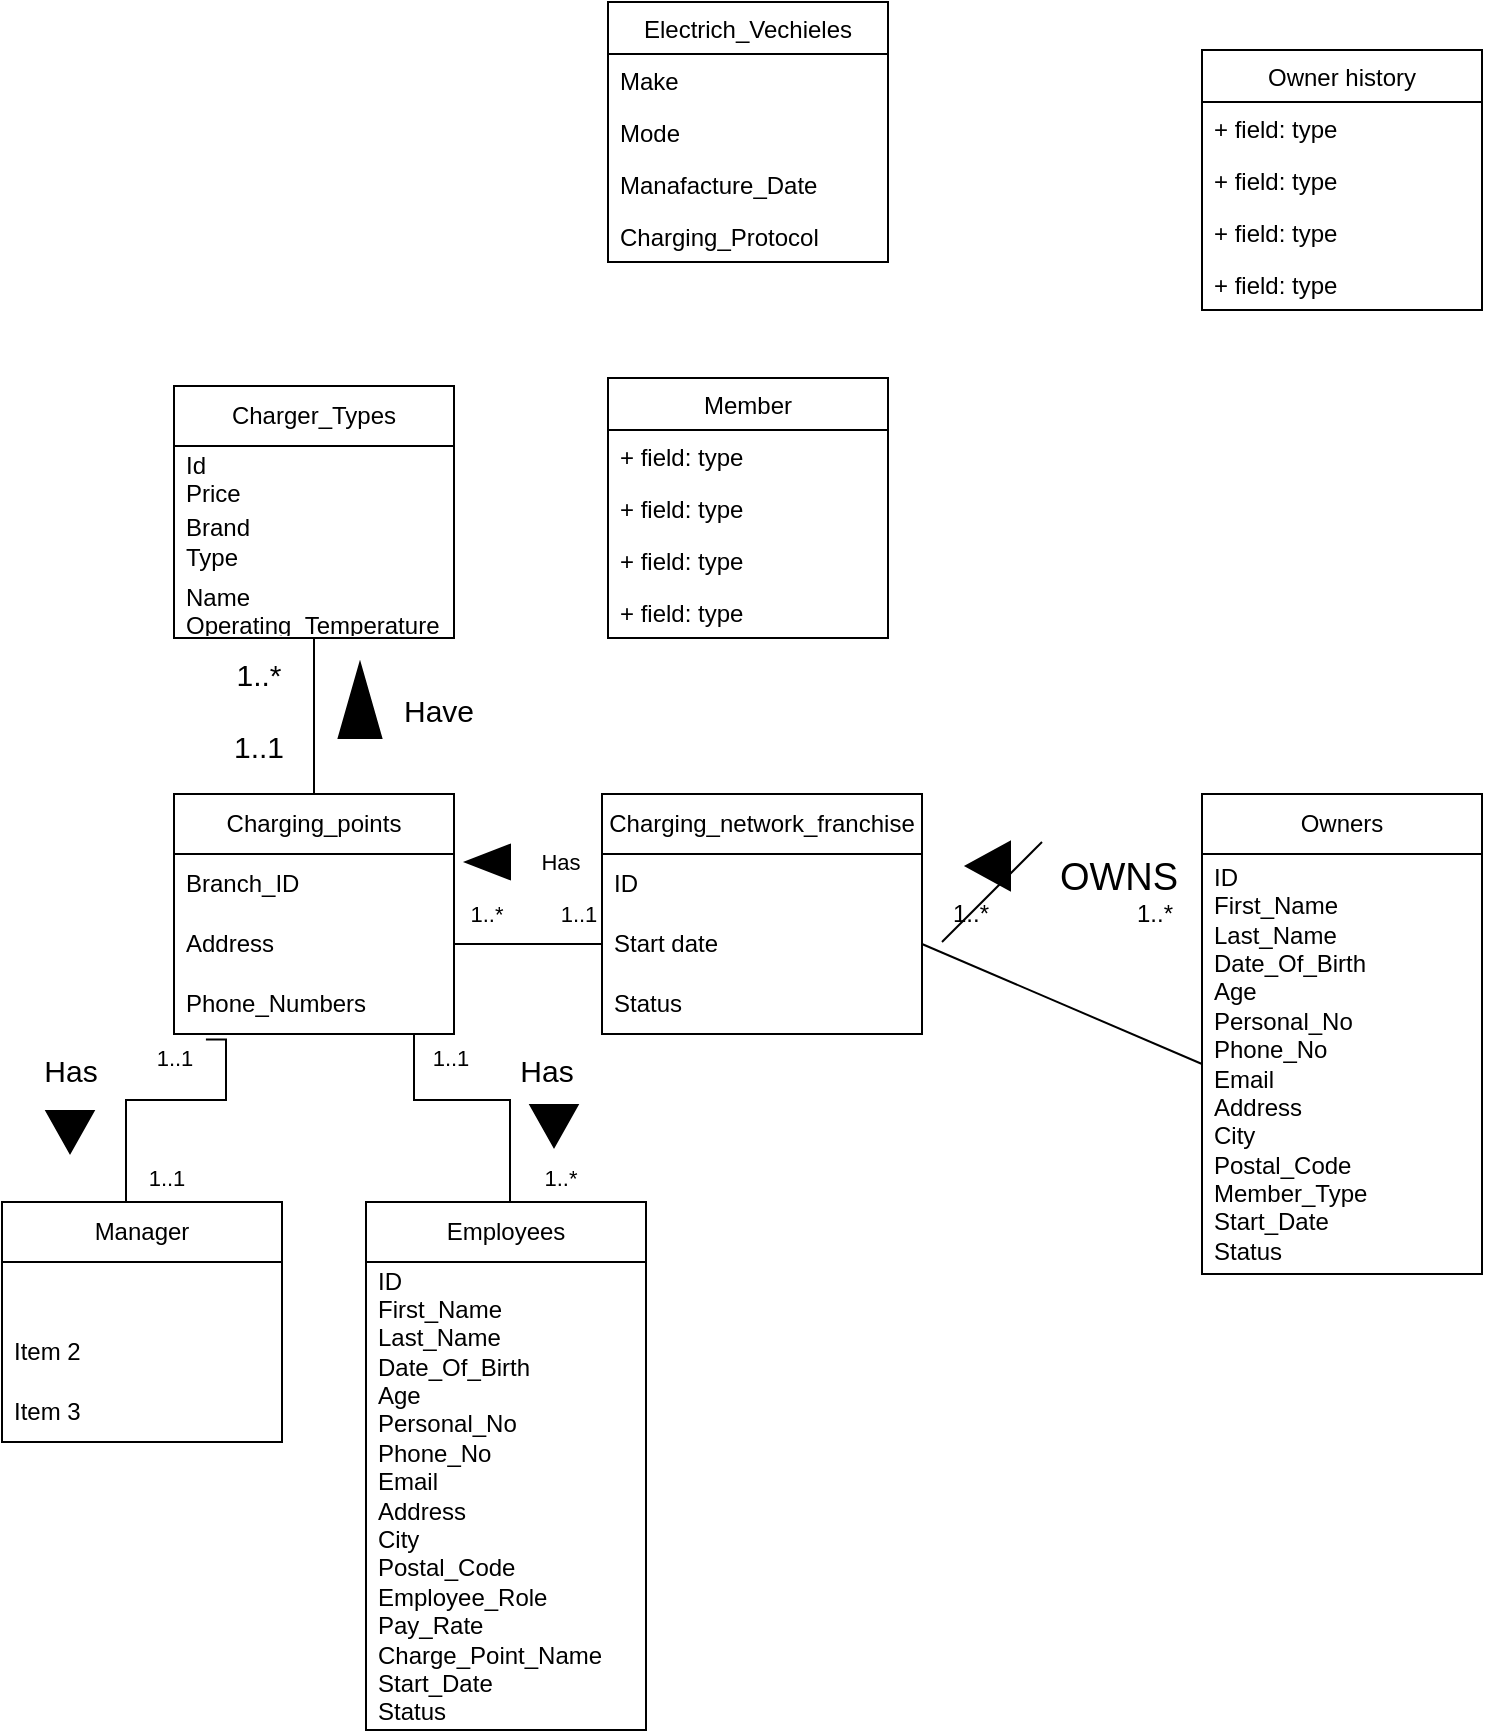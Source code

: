 <mxfile version="20.8.18" type="device"><diagram name="Page-1" id="u7PqtzZMy9GaOzUQ-5iq"><mxGraphModel dx="1253" dy="553" grid="1" gridSize="12" guides="1" tooltips="1" connect="1" arrows="1" fold="1" page="1" pageScale="1" pageWidth="827" pageHeight="1169" math="0" shadow="0"><root><mxCell id="0"/><mxCell id="1" parent="0"/><mxCell id="x9izjAF8WGxdN32I20xi-6" value="Owner history" style="swimlane;fontStyle=0;childLayout=stackLayout;horizontal=1;startSize=26;fillColor=none;horizontalStack=0;resizeParent=1;resizeParentMax=0;resizeLast=0;collapsible=1;marginBottom=0;" parent="1" vertex="1"><mxGeometry x="610" y="84" width="140" height="130" as="geometry"/></mxCell><mxCell id="x9izjAF8WGxdN32I20xi-7" value="+ field: type" style="text;strokeColor=none;fillColor=none;align=left;verticalAlign=top;spacingLeft=4;spacingRight=4;overflow=hidden;rotatable=0;points=[[0,0.5],[1,0.5]];portConstraint=eastwest;" parent="x9izjAF8WGxdN32I20xi-6" vertex="1"><mxGeometry y="26" width="140" height="26" as="geometry"/></mxCell><mxCell id="x9izjAF8WGxdN32I20xi-8" value="+ field: type" style="text;strokeColor=none;fillColor=none;align=left;verticalAlign=top;spacingLeft=4;spacingRight=4;overflow=hidden;rotatable=0;points=[[0,0.5],[1,0.5]];portConstraint=eastwest;" parent="x9izjAF8WGxdN32I20xi-6" vertex="1"><mxGeometry y="52" width="140" height="26" as="geometry"/></mxCell><mxCell id="x9izjAF8WGxdN32I20xi-4" value="+ field: type" style="text;strokeColor=none;fillColor=none;align=left;verticalAlign=top;spacingLeft=4;spacingRight=4;overflow=hidden;rotatable=0;points=[[0,0.5],[1,0.5]];portConstraint=eastwest;" parent="x9izjAF8WGxdN32I20xi-6" vertex="1"><mxGeometry y="78" width="140" height="26" as="geometry"/></mxCell><mxCell id="x9izjAF8WGxdN32I20xi-9" value="+ field: type" style="text;strokeColor=none;fillColor=none;align=left;verticalAlign=top;spacingLeft=4;spacingRight=4;overflow=hidden;rotatable=0;points=[[0,0.5],[1,0.5]];portConstraint=eastwest;" parent="x9izjAF8WGxdN32I20xi-6" vertex="1"><mxGeometry y="104" width="140" height="26" as="geometry"/></mxCell><mxCell id="YZJKay_3T_9bSnDFZYaW-3" value="Owners" style="swimlane;fontStyle=0;childLayout=stackLayout;horizontal=1;startSize=30;horizontalStack=0;resizeParent=1;resizeParentMax=0;resizeLast=0;collapsible=1;marginBottom=0;whiteSpace=wrap;html=1;" vertex="1" parent="1"><mxGeometry x="610" y="456" width="140" height="240" as="geometry"/></mxCell><mxCell id="YZJKay_3T_9bSnDFZYaW-5" value="ID&lt;br&gt;First_Name&lt;br&gt;Last_Name&lt;br&gt;Date_Of_Birth&lt;br&gt;Age&lt;br&gt;Personal_No&lt;br&gt;Phone_No&lt;br&gt;Email&lt;br&gt;Address&lt;br&gt;City&lt;br&gt;Postal_Code&lt;br&gt;Member_Type&lt;br&gt;Start_Date&lt;br&gt;Status&lt;br&gt;" style="text;strokeColor=none;fillColor=none;align=left;verticalAlign=middle;spacingLeft=4;spacingRight=4;overflow=hidden;points=[[0,0.5],[1,0.5]];portConstraint=eastwest;rotatable=0;whiteSpace=wrap;html=1;" vertex="1" parent="YZJKay_3T_9bSnDFZYaW-3"><mxGeometry y="30" width="140" height="210" as="geometry"/></mxCell><mxCell id="YZJKay_3T_9bSnDFZYaW-7" value="Charging_points" style="swimlane;fontStyle=0;childLayout=stackLayout;horizontal=1;startSize=30;horizontalStack=0;resizeParent=1;resizeParentMax=0;resizeLast=0;collapsible=1;marginBottom=0;whiteSpace=wrap;html=1;" vertex="1" parent="1"><mxGeometry x="96" y="456" width="140" height="120" as="geometry"/></mxCell><mxCell id="YZJKay_3T_9bSnDFZYaW-8" value="Branch_ID" style="text;strokeColor=none;fillColor=none;align=left;verticalAlign=middle;spacingLeft=4;spacingRight=4;overflow=hidden;points=[[0,0.5],[1,0.5]];portConstraint=eastwest;rotatable=0;whiteSpace=wrap;html=1;" vertex="1" parent="YZJKay_3T_9bSnDFZYaW-7"><mxGeometry y="30" width="140" height="30" as="geometry"/></mxCell><mxCell id="YZJKay_3T_9bSnDFZYaW-9" value="Address" style="text;strokeColor=none;fillColor=none;align=left;verticalAlign=middle;spacingLeft=4;spacingRight=4;overflow=hidden;points=[[0,0.5],[1,0.5]];portConstraint=eastwest;rotatable=0;whiteSpace=wrap;html=1;" vertex="1" parent="YZJKay_3T_9bSnDFZYaW-7"><mxGeometry y="60" width="140" height="30" as="geometry"/></mxCell><mxCell id="YZJKay_3T_9bSnDFZYaW-10" value="Phone_Numbers" style="text;strokeColor=none;fillColor=none;align=left;verticalAlign=middle;spacingLeft=4;spacingRight=4;overflow=hidden;points=[[0,0.5],[1,0.5]];portConstraint=eastwest;rotatable=0;whiteSpace=wrap;html=1;" vertex="1" parent="YZJKay_3T_9bSnDFZYaW-7"><mxGeometry y="90" width="140" height="30" as="geometry"/></mxCell><mxCell id="YZJKay_3T_9bSnDFZYaW-11" value="Charger_Types" style="swimlane;fontStyle=0;childLayout=stackLayout;horizontal=1;startSize=30;horizontalStack=0;resizeParent=1;resizeParentMax=0;resizeLast=0;collapsible=1;marginBottom=0;whiteSpace=wrap;html=1;" vertex="1" parent="1"><mxGeometry x="96" y="252" width="140" height="126" as="geometry"/></mxCell><mxCell id="YZJKay_3T_9bSnDFZYaW-12" value="Id&lt;br&gt;Price" style="text;strokeColor=none;fillColor=none;align=left;verticalAlign=middle;spacingLeft=4;spacingRight=4;overflow=hidden;points=[[0,0.5],[1,0.5]];portConstraint=eastwest;rotatable=0;whiteSpace=wrap;html=1;" vertex="1" parent="YZJKay_3T_9bSnDFZYaW-11"><mxGeometry y="30" width="140" height="30" as="geometry"/></mxCell><mxCell id="YZJKay_3T_9bSnDFZYaW-14" value="Brand&lt;br&gt;Type" style="text;strokeColor=none;fillColor=none;align=left;verticalAlign=middle;spacingLeft=4;spacingRight=4;overflow=hidden;points=[[0,0.5],[1,0.5]];portConstraint=eastwest;rotatable=0;whiteSpace=wrap;html=1;" vertex="1" parent="YZJKay_3T_9bSnDFZYaW-11"><mxGeometry y="60" width="140" height="36" as="geometry"/></mxCell><mxCell id="YZJKay_3T_9bSnDFZYaW-13" value="Name&lt;br&gt;Operating_Temperature" style="text;strokeColor=none;fillColor=none;align=left;verticalAlign=middle;spacingLeft=4;spacingRight=4;overflow=hidden;points=[[0,0.5],[1,0.5]];portConstraint=eastwest;rotatable=0;whiteSpace=wrap;html=1;" vertex="1" parent="YZJKay_3T_9bSnDFZYaW-11"><mxGeometry y="96" width="140" height="30" as="geometry"/></mxCell><mxCell id="YZJKay_3T_9bSnDFZYaW-19" value="Manager" style="swimlane;fontStyle=0;childLayout=stackLayout;horizontal=1;startSize=30;horizontalStack=0;resizeParent=1;resizeParentMax=0;resizeLast=0;collapsible=1;marginBottom=0;whiteSpace=wrap;html=1;" vertex="1" parent="1"><mxGeometry x="10" y="660" width="140" height="120" as="geometry"/></mxCell><mxCell id="YZJKay_3T_9bSnDFZYaW-20" value="&lt;font color=&quot;#ffffff&quot;&gt;Item 1&lt;/font&gt;" style="text;strokeColor=none;fillColor=none;align=left;verticalAlign=middle;spacingLeft=4;spacingRight=4;overflow=hidden;points=[[0,0.5],[1,0.5]];portConstraint=eastwest;rotatable=0;whiteSpace=wrap;html=1;" vertex="1" parent="YZJKay_3T_9bSnDFZYaW-19"><mxGeometry y="30" width="140" height="30" as="geometry"/></mxCell><mxCell id="YZJKay_3T_9bSnDFZYaW-21" value="Item 2" style="text;strokeColor=none;fillColor=none;align=left;verticalAlign=middle;spacingLeft=4;spacingRight=4;overflow=hidden;points=[[0,0.5],[1,0.5]];portConstraint=eastwest;rotatable=0;whiteSpace=wrap;html=1;" vertex="1" parent="YZJKay_3T_9bSnDFZYaW-19"><mxGeometry y="60" width="140" height="30" as="geometry"/></mxCell><mxCell id="YZJKay_3T_9bSnDFZYaW-22" value="Item 3" style="text;strokeColor=none;fillColor=none;align=left;verticalAlign=middle;spacingLeft=4;spacingRight=4;overflow=hidden;points=[[0,0.5],[1,0.5]];portConstraint=eastwest;rotatable=0;whiteSpace=wrap;html=1;" vertex="1" parent="YZJKay_3T_9bSnDFZYaW-19"><mxGeometry y="90" width="140" height="30" as="geometry"/></mxCell><mxCell id="YZJKay_3T_9bSnDFZYaW-23" value="Charging_network_franchise" style="swimlane;fontStyle=0;childLayout=stackLayout;horizontal=1;startSize=30;horizontalStack=0;resizeParent=1;resizeParentMax=0;resizeLast=0;collapsible=1;marginBottom=0;whiteSpace=wrap;html=1;" vertex="1" parent="1"><mxGeometry x="310" y="456" width="160" height="120" as="geometry"/></mxCell><mxCell id="YZJKay_3T_9bSnDFZYaW-24" value="ID" style="text;strokeColor=none;fillColor=none;align=left;verticalAlign=middle;spacingLeft=4;spacingRight=4;overflow=hidden;points=[[0,0.5],[1,0.5]];portConstraint=eastwest;rotatable=0;whiteSpace=wrap;html=1;" vertex="1" parent="YZJKay_3T_9bSnDFZYaW-23"><mxGeometry y="30" width="160" height="30" as="geometry"/></mxCell><mxCell id="YZJKay_3T_9bSnDFZYaW-25" value="Start date" style="text;strokeColor=none;fillColor=none;align=left;verticalAlign=middle;spacingLeft=4;spacingRight=4;overflow=hidden;points=[[0,0.5],[1,0.5]];portConstraint=eastwest;rotatable=0;whiteSpace=wrap;html=1;" vertex="1" parent="YZJKay_3T_9bSnDFZYaW-23"><mxGeometry y="60" width="160" height="30" as="geometry"/></mxCell><mxCell id="YZJKay_3T_9bSnDFZYaW-26" value="Status" style="text;strokeColor=none;fillColor=none;align=left;verticalAlign=middle;spacingLeft=4;spacingRight=4;overflow=hidden;points=[[0,0.5],[1,0.5]];portConstraint=eastwest;rotatable=0;whiteSpace=wrap;html=1;" vertex="1" parent="YZJKay_3T_9bSnDFZYaW-23"><mxGeometry y="90" width="160" height="30" as="geometry"/></mxCell><mxCell id="YZJKay_3T_9bSnDFZYaW-42" value="" style="endArrow=none;html=1;rounded=0;entryX=0;entryY=0.5;entryDx=0;entryDy=0;exitX=1;exitY=0.5;exitDx=0;exitDy=0;" edge="1" parent="1" source="YZJKay_3T_9bSnDFZYaW-9" target="YZJKay_3T_9bSnDFZYaW-25"><mxGeometry width="50" height="50" relative="1" as="geometry"><mxPoint x="200" y="550" as="sourcePoint"/><mxPoint x="250" y="500" as="targetPoint"/></mxGeometry></mxCell><mxCell id="YZJKay_3T_9bSnDFZYaW-43" value="" style="endArrow=none;html=1;rounded=0;exitX=1;exitY=0.5;exitDx=0;exitDy=0;entryX=0;entryY=0.5;entryDx=0;entryDy=0;" edge="1" parent="1" source="YZJKay_3T_9bSnDFZYaW-25" target="YZJKay_3T_9bSnDFZYaW-5"><mxGeometry width="50" height="50" relative="1" as="geometry"><mxPoint x="510" y="550" as="sourcePoint"/><mxPoint x="560" y="500" as="targetPoint"/></mxGeometry></mxCell><mxCell id="YZJKay_3T_9bSnDFZYaW-44" value="1..*" style="text;html=1;align=center;verticalAlign=middle;resizable=0;points=[];autosize=1;strokeColor=none;fillColor=none;" vertex="1" parent="1"><mxGeometry x="470" y="504" width="48" height="24" as="geometry"/></mxCell><mxCell id="YZJKay_3T_9bSnDFZYaW-45" value="1..*" style="text;html=1;align=center;verticalAlign=middle;resizable=0;points=[];autosize=1;strokeColor=none;fillColor=none;" vertex="1" parent="1"><mxGeometry x="562" y="504" width="48" height="24" as="geometry"/></mxCell><mxCell id="YZJKay_3T_9bSnDFZYaW-46" value="" style="triangle;whiteSpace=wrap;html=1;rotation=-180;fillColor=#000000;" vertex="1" parent="1"><mxGeometry x="492" y="480" width="22" height="24" as="geometry"/></mxCell><mxCell id="YZJKay_3T_9bSnDFZYaW-47" value="OWNS" style="text;html=1;align=center;verticalAlign=middle;resizable=0;points=[];autosize=1;strokeColor=none;fillColor=none;fontSize=19;" vertex="1" parent="1"><mxGeometry x="526" y="480" width="84" height="36" as="geometry"/></mxCell><mxCell id="YZJKay_3T_9bSnDFZYaW-62" value="" style="endArrow=none;html=1;rounded=0;fontSize=19;fontColor=#FFFFFF;edgeStyle=orthogonalEdgeStyle;entryX=0.114;entryY=1.092;entryDx=0;entryDy=0;entryPerimeter=0;" edge="1" parent="1" target="YZJKay_3T_9bSnDFZYaW-10"><mxGeometry width="50" height="50" relative="1" as="geometry"><mxPoint x="72" y="660" as="sourcePoint"/><mxPoint x="122" y="585" as="targetPoint"/><Array as="points"><mxPoint x="72" y="609"/><mxPoint x="122" y="609"/><mxPoint x="122" y="579"/></Array></mxGeometry></mxCell><mxCell id="YZJKay_3T_9bSnDFZYaW-64" value="" style="endArrow=none;html=1;rounded=0;fontSize=19;fontColor=#FFFFFF;edgeStyle=orthogonalEdgeStyle;exitX=0.25;exitY=0;exitDx=0;exitDy=0;" edge="1" parent="1" target="YZJKay_3T_9bSnDFZYaW-10"><mxGeometry width="50" height="50" relative="1" as="geometry"><mxPoint x="254" y="672" as="sourcePoint"/><mxPoint x="216" y="585" as="targetPoint"/><Array as="points"><mxPoint x="264" y="609"/><mxPoint x="216" y="609"/></Array></mxGeometry></mxCell><mxCell id="YZJKay_3T_9bSnDFZYaW-66" value="1..*" style="text;html=1;align=center;verticalAlign=middle;resizable=0;points=[];autosize=1;strokeColor=none;fillColor=none;fontSize=11;fontColor=#000000;" vertex="1" parent="1"><mxGeometry x="228" y="504" width="48" height="24" as="geometry"/></mxCell><mxCell id="YZJKay_3T_9bSnDFZYaW-67" value="1..1" style="text;html=1;align=center;verticalAlign=middle;resizable=0;points=[];autosize=1;strokeColor=none;fillColor=none;fontSize=11;fontColor=#000000;" vertex="1" parent="1"><mxGeometry x="274" y="504" width="48" height="24" as="geometry"/></mxCell><mxCell id="YZJKay_3T_9bSnDFZYaW-68" value="" style="triangle;whiteSpace=wrap;html=1;strokeColor=#FFFFFF;fontSize=11;fontColor=#000000;fillColor=#000000;rotation=-180;" vertex="1" parent="1"><mxGeometry x="239" y="480" width="26" height="20" as="geometry"/></mxCell><mxCell id="YZJKay_3T_9bSnDFZYaW-69" value="Has" style="text;html=1;align=center;verticalAlign=middle;resizable=0;points=[];autosize=1;strokeColor=none;fillColor=none;fontSize=11;fontColor=#000000;" vertex="1" parent="1"><mxGeometry x="265" y="478" width="48" height="24" as="geometry"/></mxCell><mxCell id="YZJKay_3T_9bSnDFZYaW-70" value="1..1" style="text;html=1;align=center;verticalAlign=middle;resizable=0;points=[];autosize=1;strokeColor=none;fillColor=none;fontSize=11;fontColor=#000000;" vertex="1" parent="1"><mxGeometry x="210" y="576" width="48" height="24" as="geometry"/></mxCell><mxCell id="YZJKay_3T_9bSnDFZYaW-71" value="1..*" style="text;html=1;align=center;verticalAlign=middle;resizable=0;points=[];autosize=1;strokeColor=none;fillColor=none;fontSize=11;fontColor=#000000;" vertex="1" parent="1"><mxGeometry x="265" y="636" width="48" height="24" as="geometry"/></mxCell><mxCell id="YZJKay_3T_9bSnDFZYaW-72" value="1..1" style="text;html=1;align=center;verticalAlign=middle;resizable=0;points=[];autosize=1;strokeColor=none;fillColor=none;fontSize=11;fontColor=#000000;" vertex="1" parent="1"><mxGeometry x="72" y="576" width="48" height="24" as="geometry"/></mxCell><mxCell id="YZJKay_3T_9bSnDFZYaW-73" value="1..1" style="text;html=1;align=center;verticalAlign=middle;resizable=0;points=[];autosize=1;strokeColor=none;fillColor=none;fontSize=11;fontColor=#000000;" vertex="1" parent="1"><mxGeometry x="68" y="636" width="48" height="24" as="geometry"/></mxCell><mxCell id="YZJKay_3T_9bSnDFZYaW-74" value="&lt;font style=&quot;font-size: 15px;&quot;&gt;Has&lt;/font&gt;" style="text;html=1;align=center;verticalAlign=middle;resizable=0;points=[];autosize=1;strokeColor=none;fillColor=none;fontSize=11;fontColor=#000000;" vertex="1" parent="1"><mxGeometry x="258" y="576" width="48" height="36" as="geometry"/></mxCell><mxCell id="YZJKay_3T_9bSnDFZYaW-75" value="&lt;font style=&quot;font-size: 15px;&quot;&gt;Has&lt;/font&gt;" style="text;html=1;align=center;verticalAlign=middle;resizable=0;points=[];autosize=1;strokeColor=none;fillColor=none;fontSize=11;fontColor=#000000;" vertex="1" parent="1"><mxGeometry x="20" y="576" width="48" height="36" as="geometry"/></mxCell><mxCell id="YZJKay_3T_9bSnDFZYaW-76" value="" style="triangle;whiteSpace=wrap;html=1;strokeColor=#FFFFFF;fontSize=15;fontColor=#000000;fillColor=#000000;rotation=90;" vertex="1" parent="1"><mxGeometry x="32" y="612" width="24" height="27" as="geometry"/></mxCell><mxCell id="YZJKay_3T_9bSnDFZYaW-77" value="" style="triangle;whiteSpace=wrap;html=1;strokeColor=#FFFFFF;fontSize=15;fontColor=#000000;fillColor=#000000;rotation=90;" vertex="1" parent="1"><mxGeometry x="274" y="609" width="24" height="27" as="geometry"/></mxCell><mxCell id="YZJKay_3T_9bSnDFZYaW-80" value="Employees" style="swimlane;fontStyle=0;childLayout=stackLayout;horizontal=1;startSize=30;horizontalStack=0;resizeParent=1;resizeParentMax=0;resizeLast=0;collapsible=1;marginBottom=0;whiteSpace=wrap;html=1;" vertex="1" parent="1"><mxGeometry x="192" y="660" width="140" height="264" as="geometry"/></mxCell><mxCell id="YZJKay_3T_9bSnDFZYaW-81" value="ID&lt;br&gt;First_Name&lt;br&gt;Last_Name&lt;br&gt;Date_Of_Birth&lt;br&gt;Age&lt;br&gt;Personal_No&lt;br&gt;Phone_No&lt;br&gt;Email&lt;br&gt;Address&lt;br&gt;City&lt;br&gt;Postal_Code&lt;br&gt;Employee_Role&lt;br&gt;Pay_Rate&lt;br&gt;Charge_Point_Name&lt;br&gt;Start_Date&lt;br&gt;Status" style="text;strokeColor=none;fillColor=none;align=left;verticalAlign=middle;spacingLeft=4;spacingRight=4;overflow=hidden;points=[[0,0.5],[1,0.5]];portConstraint=eastwest;rotatable=0;whiteSpace=wrap;html=1;" vertex="1" parent="YZJKay_3T_9bSnDFZYaW-80"><mxGeometry y="30" width="140" height="234" as="geometry"/></mxCell><mxCell id="YZJKay_3T_9bSnDFZYaW-82" value="" style="endArrow=none;html=1;rounded=0;fontSize=15;fontColor=#000000;exitX=0.5;exitY=0;exitDx=0;exitDy=0;" edge="1" parent="1" source="YZJKay_3T_9bSnDFZYaW-7"><mxGeometry width="50" height="50" relative="1" as="geometry"><mxPoint x="116" y="428" as="sourcePoint"/><mxPoint x="166" y="378" as="targetPoint"/></mxGeometry></mxCell><mxCell id="YZJKay_3T_9bSnDFZYaW-83" value="" style="triangle;whiteSpace=wrap;html=1;strokeColor=#FFFFFF;fontSize=15;fontColor=#000000;fillColor=#000000;rotation=-90;" vertex="1" parent="1"><mxGeometry x="168" y="396" width="42" height="24" as="geometry"/></mxCell><mxCell id="YZJKay_3T_9bSnDFZYaW-85" value="Have" style="text;html=1;align=center;verticalAlign=middle;resizable=0;points=[];autosize=1;strokeColor=none;fillColor=none;fontSize=15;fontColor=#000000;" vertex="1" parent="1"><mxGeometry x="198" y="396" width="60" height="36" as="geometry"/></mxCell><mxCell id="YZJKay_3T_9bSnDFZYaW-86" value="1..*" style="text;html=1;align=center;verticalAlign=middle;resizable=0;points=[];autosize=1;strokeColor=none;fillColor=none;fontSize=15;fontColor=#000000;" vertex="1" parent="1"><mxGeometry x="114" y="378" width="48" height="36" as="geometry"/></mxCell><mxCell id="YZJKay_3T_9bSnDFZYaW-87" value="1..1" style="text;html=1;align=center;verticalAlign=middle;resizable=0;points=[];autosize=1;strokeColor=none;fillColor=none;fontSize=15;fontColor=#000000;" vertex="1" parent="1"><mxGeometry x="114" y="414" width="48" height="36" as="geometry"/></mxCell><mxCell id="YZJKay_3T_9bSnDFZYaW-88" value="Member" style="swimlane;fontStyle=0;childLayout=stackLayout;horizontal=1;startSize=26;fillColor=none;horizontalStack=0;resizeParent=1;resizeParentMax=0;resizeLast=0;collapsible=1;marginBottom=0;" vertex="1" parent="1"><mxGeometry x="313" y="248" width="140" height="130" as="geometry"/></mxCell><mxCell id="YZJKay_3T_9bSnDFZYaW-89" value="+ field: type" style="text;strokeColor=none;fillColor=none;align=left;verticalAlign=top;spacingLeft=4;spacingRight=4;overflow=hidden;rotatable=0;points=[[0,0.5],[1,0.5]];portConstraint=eastwest;" vertex="1" parent="YZJKay_3T_9bSnDFZYaW-88"><mxGeometry y="26" width="140" height="26" as="geometry"/></mxCell><mxCell id="YZJKay_3T_9bSnDFZYaW-90" value="+ field: type" style="text;strokeColor=none;fillColor=none;align=left;verticalAlign=top;spacingLeft=4;spacingRight=4;overflow=hidden;rotatable=0;points=[[0,0.5],[1,0.5]];portConstraint=eastwest;" vertex="1" parent="YZJKay_3T_9bSnDFZYaW-88"><mxGeometry y="52" width="140" height="26" as="geometry"/></mxCell><mxCell id="YZJKay_3T_9bSnDFZYaW-91" value="+ field: type" style="text;strokeColor=none;fillColor=none;align=left;verticalAlign=top;spacingLeft=4;spacingRight=4;overflow=hidden;rotatable=0;points=[[0,0.5],[1,0.5]];portConstraint=eastwest;" vertex="1" parent="YZJKay_3T_9bSnDFZYaW-88"><mxGeometry y="78" width="140" height="26" as="geometry"/></mxCell><mxCell id="YZJKay_3T_9bSnDFZYaW-92" value="+ field: type" style="text;strokeColor=none;fillColor=none;align=left;verticalAlign=top;spacingLeft=4;spacingRight=4;overflow=hidden;rotatable=0;points=[[0,0.5],[1,0.5]];portConstraint=eastwest;" vertex="1" parent="YZJKay_3T_9bSnDFZYaW-88"><mxGeometry y="104" width="140" height="26" as="geometry"/></mxCell><mxCell id="YZJKay_3T_9bSnDFZYaW-93" value="Electrich_Vechieles" style="swimlane;fontStyle=0;childLayout=stackLayout;horizontal=1;startSize=26;fillColor=none;horizontalStack=0;resizeParent=1;resizeParentMax=0;resizeLast=0;collapsible=1;marginBottom=0;" vertex="1" parent="1"><mxGeometry x="313" y="60" width="140" height="130" as="geometry"/></mxCell><mxCell id="YZJKay_3T_9bSnDFZYaW-94" value="Make" style="text;strokeColor=none;fillColor=none;align=left;verticalAlign=top;spacingLeft=4;spacingRight=4;overflow=hidden;rotatable=0;points=[[0,0.5],[1,0.5]];portConstraint=eastwest;" vertex="1" parent="YZJKay_3T_9bSnDFZYaW-93"><mxGeometry y="26" width="140" height="26" as="geometry"/></mxCell><mxCell id="YZJKay_3T_9bSnDFZYaW-95" value="Mode" style="text;strokeColor=none;fillColor=none;align=left;verticalAlign=top;spacingLeft=4;spacingRight=4;overflow=hidden;rotatable=0;points=[[0,0.5],[1,0.5]];portConstraint=eastwest;" vertex="1" parent="YZJKay_3T_9bSnDFZYaW-93"><mxGeometry y="52" width="140" height="26" as="geometry"/></mxCell><mxCell id="YZJKay_3T_9bSnDFZYaW-96" value="Manafacture_Date" style="text;strokeColor=none;fillColor=none;align=left;verticalAlign=top;spacingLeft=4;spacingRight=4;overflow=hidden;rotatable=0;points=[[0,0.5],[1,0.5]];portConstraint=eastwest;" vertex="1" parent="YZJKay_3T_9bSnDFZYaW-93"><mxGeometry y="78" width="140" height="26" as="geometry"/></mxCell><mxCell id="YZJKay_3T_9bSnDFZYaW-97" value="Charging_Protocol" style="text;strokeColor=none;fillColor=none;align=left;verticalAlign=top;spacingLeft=4;spacingRight=4;overflow=hidden;rotatable=0;points=[[0,0.5],[1,0.5]];portConstraint=eastwest;" vertex="1" parent="YZJKay_3T_9bSnDFZYaW-93"><mxGeometry y="104" width="140" height="26" as="geometry"/></mxCell><mxCell id="YZJKay_3T_9bSnDFZYaW-99" value="" style="endArrow=none;html=1;rounded=0;fontSize=15;fontColor=#000000;" edge="1" parent="1"><mxGeometry width="50" height="50" relative="1" as="geometry"><mxPoint x="480" y="530" as="sourcePoint"/><mxPoint x="530" y="480" as="targetPoint"/></mxGeometry></mxCell></root></mxGraphModel></diagram></mxfile>